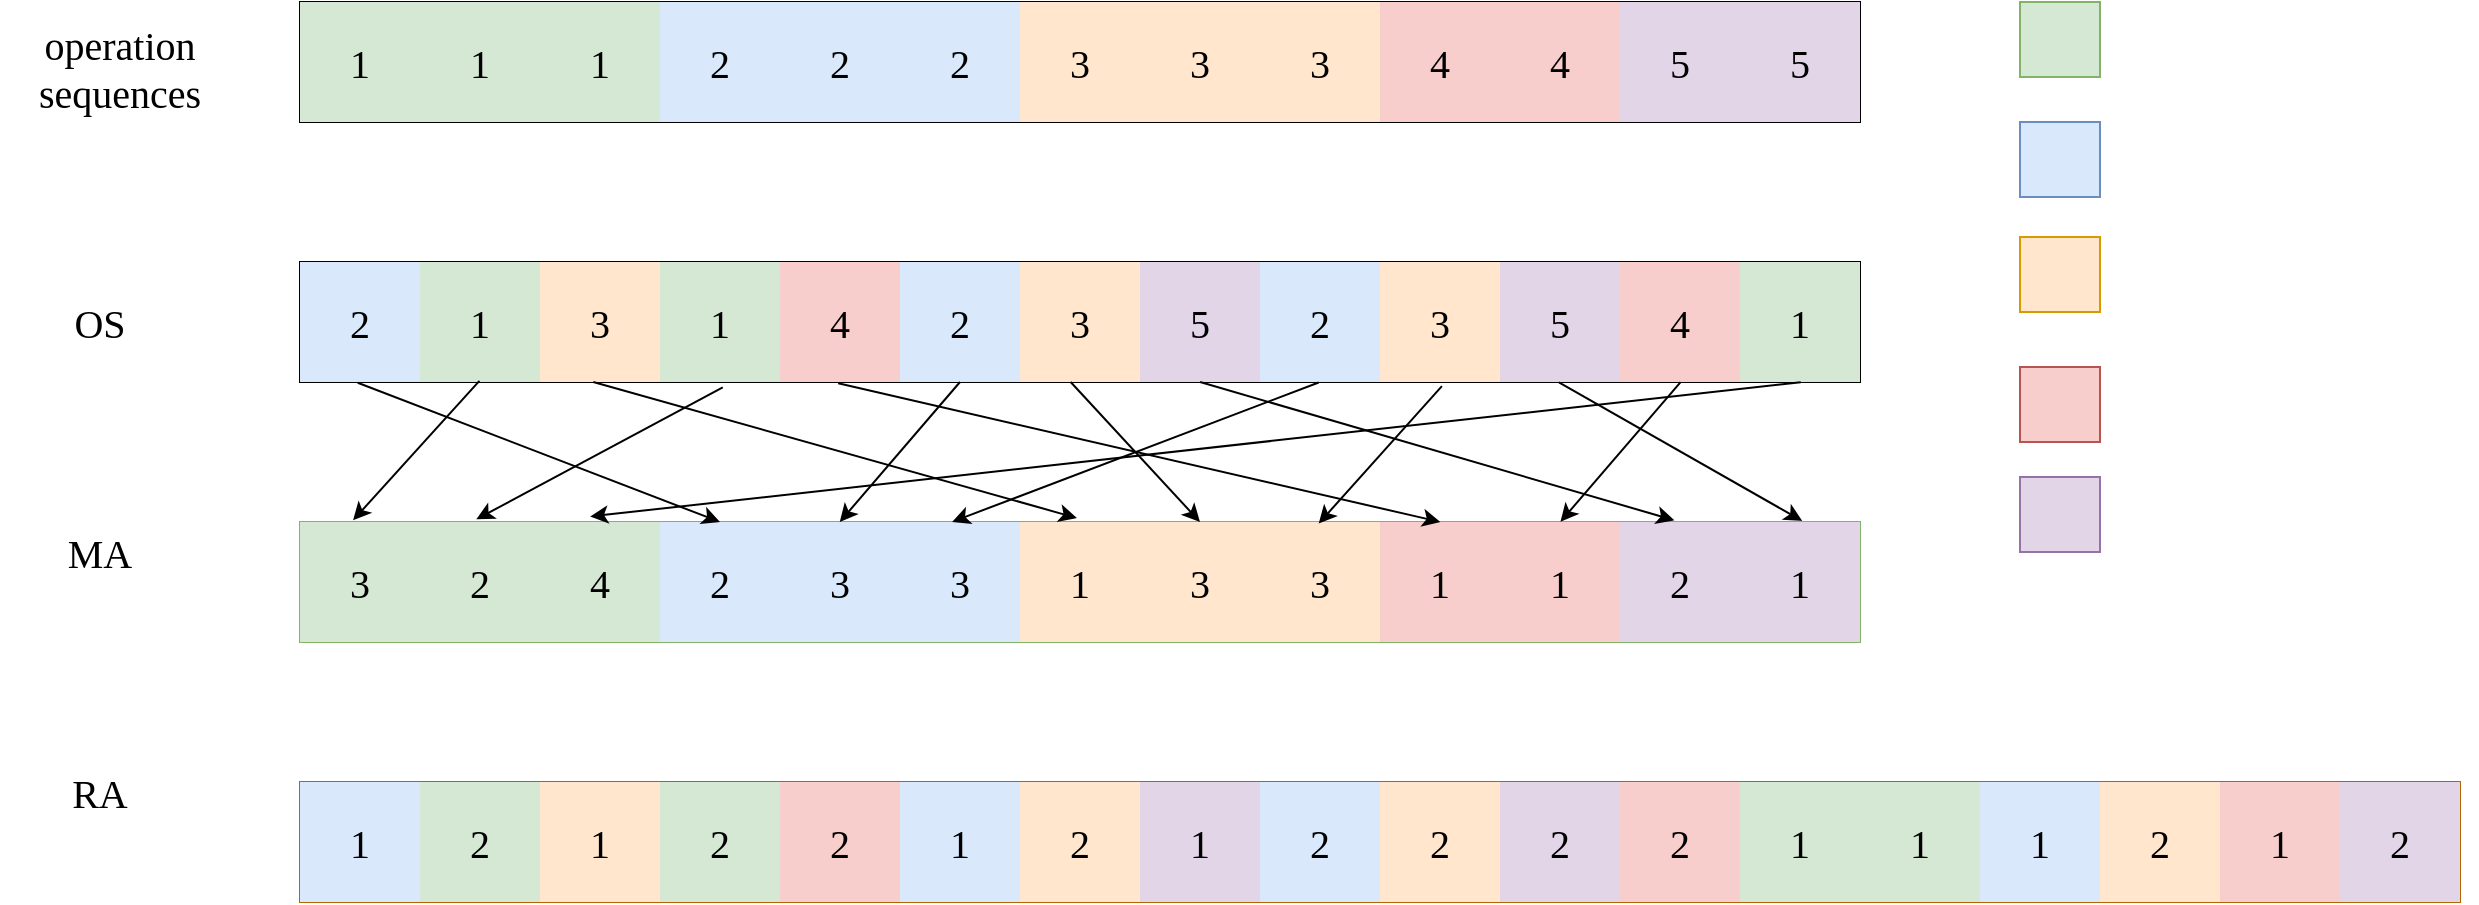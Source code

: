 <mxfile version="26.0.16">
  <diagram name="第 1 页" id="1Eva6R8q3uNSJoKUp0t2">
    <mxGraphModel dx="2257" dy="757" grid="1" gridSize="10" guides="1" tooltips="1" connect="1" arrows="1" fold="1" page="1" pageScale="1" pageWidth="827" pageHeight="1169" math="0" shadow="0">
      <root>
        <mxCell id="0" />
        <mxCell id="1" parent="0" />
        <mxCell id="XsVba3elednxEtef4jRt-15" value="" style="shape=table;startSize=0;container=1;collapsible=0;childLayout=tableLayout;fontSize=20;fontFamily=Times New Roman;" vertex="1" parent="1">
          <mxGeometry x="20" y="540" width="780" height="60" as="geometry" />
        </mxCell>
        <mxCell id="XsVba3elednxEtef4jRt-16" value="" style="shape=tableRow;horizontal=0;startSize=0;swimlaneHead=0;swimlaneBody=0;strokeColor=inherit;top=0;left=0;bottom=0;right=0;collapsible=0;dropTarget=0;fillColor=none;points=[[0,0.5],[1,0.5]];portConstraint=eastwest;fontSize=20;fontFamily=Times New Roman;" vertex="1" parent="XsVba3elednxEtef4jRt-15">
          <mxGeometry width="780" height="60" as="geometry" />
        </mxCell>
        <mxCell id="XsVba3elednxEtef4jRt-17" value="2" style="shape=partialRectangle;html=1;whiteSpace=wrap;connectable=0;strokeColor=#6c8ebf;overflow=hidden;fillColor=#dae8fc;top=0;left=0;bottom=0;right=0;pointerEvents=1;fontSize=20;fontFamily=Times New Roman;" vertex="1" parent="XsVba3elednxEtef4jRt-16">
          <mxGeometry width="60" height="60" as="geometry">
            <mxRectangle width="60" height="60" as="alternateBounds" />
          </mxGeometry>
        </mxCell>
        <mxCell id="XsVba3elednxEtef4jRt-18" value="1" style="shape=partialRectangle;html=1;whiteSpace=wrap;connectable=0;strokeColor=#82b366;overflow=hidden;fillColor=#d5e8d4;top=0;left=0;bottom=0;right=0;pointerEvents=1;fontSize=20;fontFamily=Times New Roman;" vertex="1" parent="XsVba3elednxEtef4jRt-16">
          <mxGeometry x="60" width="60" height="60" as="geometry">
            <mxRectangle width="60" height="60" as="alternateBounds" />
          </mxGeometry>
        </mxCell>
        <mxCell id="XsVba3elednxEtef4jRt-19" value="3" style="shape=partialRectangle;html=1;whiteSpace=wrap;connectable=0;strokeColor=#d79b00;overflow=hidden;fillColor=#ffe6cc;top=0;left=0;bottom=0;right=0;pointerEvents=1;fontSize=20;fontFamily=Times New Roman;" vertex="1" parent="XsVba3elednxEtef4jRt-16">
          <mxGeometry x="120" width="60" height="60" as="geometry">
            <mxRectangle width="60" height="60" as="alternateBounds" />
          </mxGeometry>
        </mxCell>
        <mxCell id="XsVba3elednxEtef4jRt-20" value="1" style="shape=partialRectangle;html=1;whiteSpace=wrap;connectable=0;strokeColor=#82b366;overflow=hidden;fillColor=#d5e8d4;top=0;left=0;bottom=0;right=0;pointerEvents=1;fontSize=20;fontFamily=Times New Roman;" vertex="1" parent="XsVba3elednxEtef4jRt-16">
          <mxGeometry x="180" width="60" height="60" as="geometry">
            <mxRectangle width="60" height="60" as="alternateBounds" />
          </mxGeometry>
        </mxCell>
        <mxCell id="XsVba3elednxEtef4jRt-21" value="4" style="shape=partialRectangle;html=1;whiteSpace=wrap;connectable=0;strokeColor=#b85450;overflow=hidden;fillColor=#f8cecc;top=0;left=0;bottom=0;right=0;pointerEvents=1;fontSize=20;fontFamily=Times New Roman;" vertex="1" parent="XsVba3elednxEtef4jRt-16">
          <mxGeometry x="240" width="60" height="60" as="geometry">
            <mxRectangle width="60" height="60" as="alternateBounds" />
          </mxGeometry>
        </mxCell>
        <mxCell id="XsVba3elednxEtef4jRt-22" value="2" style="shape=partialRectangle;html=1;whiteSpace=wrap;connectable=0;strokeColor=#6c8ebf;overflow=hidden;fillColor=#dae8fc;top=0;left=0;bottom=0;right=0;pointerEvents=1;fontSize=20;fontFamily=Times New Roman;" vertex="1" parent="XsVba3elednxEtef4jRt-16">
          <mxGeometry x="300" width="60" height="60" as="geometry">
            <mxRectangle width="60" height="60" as="alternateBounds" />
          </mxGeometry>
        </mxCell>
        <mxCell id="XsVba3elednxEtef4jRt-23" value="3" style="shape=partialRectangle;html=1;whiteSpace=wrap;connectable=0;strokeColor=#d79b00;overflow=hidden;fillColor=#ffe6cc;top=0;left=0;bottom=0;right=0;pointerEvents=1;fontSize=20;fontFamily=Times New Roman;" vertex="1" parent="XsVba3elednxEtef4jRt-16">
          <mxGeometry x="360" width="60" height="60" as="geometry">
            <mxRectangle width="60" height="60" as="alternateBounds" />
          </mxGeometry>
        </mxCell>
        <mxCell id="XsVba3elednxEtef4jRt-24" value="5" style="shape=partialRectangle;html=1;whiteSpace=wrap;connectable=0;strokeColor=#9673a6;overflow=hidden;fillColor=#e1d5e7;top=0;left=0;bottom=0;right=0;pointerEvents=1;fontSize=20;fontFamily=Times New Roman;" vertex="1" parent="XsVba3elednxEtef4jRt-16">
          <mxGeometry x="420" width="60" height="60" as="geometry">
            <mxRectangle width="60" height="60" as="alternateBounds" />
          </mxGeometry>
        </mxCell>
        <mxCell id="XsVba3elednxEtef4jRt-25" value="2" style="shape=partialRectangle;html=1;whiteSpace=wrap;connectable=0;strokeColor=#6c8ebf;overflow=hidden;fillColor=#dae8fc;top=0;left=0;bottom=0;right=0;pointerEvents=1;fontSize=20;fontFamily=Times New Roman;" vertex="1" parent="XsVba3elednxEtef4jRt-16">
          <mxGeometry x="480" width="60" height="60" as="geometry">
            <mxRectangle width="60" height="60" as="alternateBounds" />
          </mxGeometry>
        </mxCell>
        <mxCell id="XsVba3elednxEtef4jRt-26" value="3" style="shape=partialRectangle;html=1;whiteSpace=wrap;connectable=0;strokeColor=#d79b00;overflow=hidden;fillColor=#ffe6cc;top=0;left=0;bottom=0;right=0;pointerEvents=1;fontSize=20;fontFamily=Times New Roman;" vertex="1" parent="XsVba3elednxEtef4jRt-16">
          <mxGeometry x="540" width="60" height="60" as="geometry">
            <mxRectangle width="60" height="60" as="alternateBounds" />
          </mxGeometry>
        </mxCell>
        <mxCell id="XsVba3elednxEtef4jRt-27" value="5" style="shape=partialRectangle;html=1;whiteSpace=wrap;connectable=0;strokeColor=#9673a6;overflow=hidden;fillColor=#e1d5e7;top=0;left=0;bottom=0;right=0;pointerEvents=1;fontSize=20;fontFamily=Times New Roman;" vertex="1" parent="XsVba3elednxEtef4jRt-16">
          <mxGeometry x="600" width="60" height="60" as="geometry">
            <mxRectangle width="60" height="60" as="alternateBounds" />
          </mxGeometry>
        </mxCell>
        <mxCell id="XsVba3elednxEtef4jRt-28" value="4" style="shape=partialRectangle;html=1;whiteSpace=wrap;connectable=0;strokeColor=#b85450;overflow=hidden;fillColor=#f8cecc;top=0;left=0;bottom=0;right=0;pointerEvents=1;fontSize=20;fontFamily=Times New Roman;" vertex="1" parent="XsVba3elednxEtef4jRt-16">
          <mxGeometry x="660" width="60" height="60" as="geometry">
            <mxRectangle width="60" height="60" as="alternateBounds" />
          </mxGeometry>
        </mxCell>
        <mxCell id="XsVba3elednxEtef4jRt-29" value="1" style="shape=partialRectangle;html=1;whiteSpace=wrap;connectable=0;strokeColor=#82b366;overflow=hidden;fillColor=#d5e8d4;top=0;left=0;bottom=0;right=0;pointerEvents=1;fontSize=20;fontFamily=Times New Roman;" vertex="1" parent="XsVba3elednxEtef4jRt-16">
          <mxGeometry x="720" width="60" height="60" as="geometry">
            <mxRectangle width="60" height="60" as="alternateBounds" />
          </mxGeometry>
        </mxCell>
        <mxCell id="XsVba3elednxEtef4jRt-30" style="edgeStyle=orthogonalEdgeStyle;rounded=0;orthogonalLoop=1;jettySize=auto;html=1;exitX=1;exitY=0.5;exitDx=0;exitDy=0;fontSize=20;fontFamily=Times New Roman;" edge="1" parent="XsVba3elednxEtef4jRt-15" source="XsVba3elednxEtef4jRt-16" target="XsVba3elednxEtef4jRt-16">
          <mxGeometry relative="1" as="geometry" />
        </mxCell>
        <mxCell id="XsVba3elednxEtef4jRt-31" value="" style="shape=table;startSize=0;container=1;collapsible=0;childLayout=tableLayout;fontFamily=Times New Roman;fontSize=20;fillColor=#d5e8d4;strokeColor=#82b366;" vertex="1" parent="1">
          <mxGeometry x="20" y="670" width="780" height="60" as="geometry" />
        </mxCell>
        <mxCell id="XsVba3elednxEtef4jRt-32" value="" style="shape=tableRow;horizontal=0;startSize=0;swimlaneHead=0;swimlaneBody=0;strokeColor=inherit;top=0;left=0;bottom=0;right=0;collapsible=0;dropTarget=0;fillColor=none;points=[[0,0.5],[1,0.5]];portConstraint=eastwest;fontFamily=Times New Roman;fontSize=20;" vertex="1" parent="XsVba3elednxEtef4jRt-31">
          <mxGeometry width="780" height="60" as="geometry" />
        </mxCell>
        <mxCell id="XsVba3elednxEtef4jRt-33" value="3" style="shape=partialRectangle;html=1;whiteSpace=wrap;connectable=0;strokeColor=#82b366;overflow=hidden;fillColor=#d5e8d4;top=0;left=0;bottom=0;right=0;pointerEvents=1;fontFamily=Times New Roman;fontSize=20;" vertex="1" parent="XsVba3elednxEtef4jRt-32">
          <mxGeometry width="60" height="60" as="geometry">
            <mxRectangle width="60" height="60" as="alternateBounds" />
          </mxGeometry>
        </mxCell>
        <mxCell id="XsVba3elednxEtef4jRt-34" value="2" style="shape=partialRectangle;html=1;whiteSpace=wrap;connectable=0;strokeColor=#82b366;overflow=hidden;fillColor=#d5e8d4;top=0;left=0;bottom=0;right=0;pointerEvents=1;fontFamily=Times New Roman;fontSize=20;" vertex="1" parent="XsVba3elednxEtef4jRt-32">
          <mxGeometry x="60" width="60" height="60" as="geometry">
            <mxRectangle width="60" height="60" as="alternateBounds" />
          </mxGeometry>
        </mxCell>
        <mxCell id="XsVba3elednxEtef4jRt-35" value="4" style="shape=partialRectangle;html=1;whiteSpace=wrap;connectable=0;strokeColor=#82b366;overflow=hidden;fillColor=#d5e8d4;top=0;left=0;bottom=0;right=0;pointerEvents=1;fontFamily=Times New Roman;fontSize=20;" vertex="1" parent="XsVba3elednxEtef4jRt-32">
          <mxGeometry x="120" width="60" height="60" as="geometry">
            <mxRectangle width="60" height="60" as="alternateBounds" />
          </mxGeometry>
        </mxCell>
        <mxCell id="XsVba3elednxEtef4jRt-36" value="2" style="shape=partialRectangle;html=1;whiteSpace=wrap;connectable=0;strokeColor=#6c8ebf;overflow=hidden;fillColor=#dae8fc;top=0;left=0;bottom=0;right=0;pointerEvents=1;fontFamily=Times New Roman;fontSize=20;" vertex="1" parent="XsVba3elednxEtef4jRt-32">
          <mxGeometry x="180" width="60" height="60" as="geometry">
            <mxRectangle width="60" height="60" as="alternateBounds" />
          </mxGeometry>
        </mxCell>
        <mxCell id="XsVba3elednxEtef4jRt-37" value="3" style="shape=partialRectangle;html=1;whiteSpace=wrap;connectable=0;strokeColor=#6c8ebf;overflow=hidden;fillColor=#dae8fc;top=0;left=0;bottom=0;right=0;pointerEvents=1;fontFamily=Times New Roman;fontSize=20;" vertex="1" parent="XsVba3elednxEtef4jRt-32">
          <mxGeometry x="240" width="60" height="60" as="geometry">
            <mxRectangle width="60" height="60" as="alternateBounds" />
          </mxGeometry>
        </mxCell>
        <mxCell id="XsVba3elednxEtef4jRt-38" value="3" style="shape=partialRectangle;html=1;whiteSpace=wrap;connectable=0;strokeColor=#6c8ebf;overflow=hidden;fillColor=#dae8fc;top=0;left=0;bottom=0;right=0;pointerEvents=1;fontFamily=Times New Roman;fontSize=20;" vertex="1" parent="XsVba3elednxEtef4jRt-32">
          <mxGeometry x="300" width="60" height="60" as="geometry">
            <mxRectangle width="60" height="60" as="alternateBounds" />
          </mxGeometry>
        </mxCell>
        <mxCell id="XsVba3elednxEtef4jRt-39" value="1" style="shape=partialRectangle;html=1;whiteSpace=wrap;connectable=0;strokeColor=#d79b00;overflow=hidden;fillColor=#ffe6cc;top=0;left=0;bottom=0;right=0;pointerEvents=1;fontFamily=Times New Roman;fontSize=20;" vertex="1" parent="XsVba3elednxEtef4jRt-32">
          <mxGeometry x="360" width="60" height="60" as="geometry">
            <mxRectangle width="60" height="60" as="alternateBounds" />
          </mxGeometry>
        </mxCell>
        <mxCell id="XsVba3elednxEtef4jRt-40" value="3" style="shape=partialRectangle;html=1;whiteSpace=wrap;connectable=0;strokeColor=#d79b00;overflow=hidden;fillColor=#ffe6cc;top=0;left=0;bottom=0;right=0;pointerEvents=1;fontFamily=Times New Roman;fontSize=20;" vertex="1" parent="XsVba3elednxEtef4jRt-32">
          <mxGeometry x="420" width="60" height="60" as="geometry">
            <mxRectangle width="60" height="60" as="alternateBounds" />
          </mxGeometry>
        </mxCell>
        <mxCell id="XsVba3elednxEtef4jRt-41" value="3" style="shape=partialRectangle;html=1;whiteSpace=wrap;connectable=0;strokeColor=#d79b00;overflow=hidden;fillColor=#ffe6cc;top=0;left=0;bottom=0;right=0;pointerEvents=1;fontFamily=Times New Roman;fontSize=20;" vertex="1" parent="XsVba3elednxEtef4jRt-32">
          <mxGeometry x="480" width="60" height="60" as="geometry">
            <mxRectangle width="60" height="60" as="alternateBounds" />
          </mxGeometry>
        </mxCell>
        <mxCell id="XsVba3elednxEtef4jRt-42" value="1" style="shape=partialRectangle;html=1;whiteSpace=wrap;connectable=0;strokeColor=#b85450;overflow=hidden;fillColor=#f8cecc;top=0;left=0;bottom=0;right=0;pointerEvents=1;fontFamily=Times New Roman;fontSize=20;" vertex="1" parent="XsVba3elednxEtef4jRt-32">
          <mxGeometry x="540" width="60" height="60" as="geometry">
            <mxRectangle width="60" height="60" as="alternateBounds" />
          </mxGeometry>
        </mxCell>
        <mxCell id="XsVba3elednxEtef4jRt-43" value="1" style="shape=partialRectangle;html=1;whiteSpace=wrap;connectable=0;strokeColor=#b85450;overflow=hidden;fillColor=#f8cecc;top=0;left=0;bottom=0;right=0;pointerEvents=1;fontFamily=Times New Roman;fontSize=20;" vertex="1" parent="XsVba3elednxEtef4jRt-32">
          <mxGeometry x="600" width="60" height="60" as="geometry">
            <mxRectangle width="60" height="60" as="alternateBounds" />
          </mxGeometry>
        </mxCell>
        <mxCell id="XsVba3elednxEtef4jRt-44" value="2" style="shape=partialRectangle;html=1;whiteSpace=wrap;connectable=0;strokeColor=#9673a6;overflow=hidden;fillColor=#e1d5e7;top=0;left=0;bottom=0;right=0;pointerEvents=1;fontFamily=Times New Roman;fontSize=20;" vertex="1" parent="XsVba3elednxEtef4jRt-32">
          <mxGeometry x="660" width="60" height="60" as="geometry">
            <mxRectangle width="60" height="60" as="alternateBounds" />
          </mxGeometry>
        </mxCell>
        <mxCell id="XsVba3elednxEtef4jRt-45" value="1" style="shape=partialRectangle;html=1;whiteSpace=wrap;connectable=0;strokeColor=#9673a6;overflow=hidden;fillColor=#e1d5e7;top=0;left=0;bottom=0;right=0;pointerEvents=1;fontFamily=Times New Roman;fontSize=20;" vertex="1" parent="XsVba3elednxEtef4jRt-32">
          <mxGeometry x="720" width="60" height="60" as="geometry">
            <mxRectangle width="60" height="60" as="alternateBounds" />
          </mxGeometry>
        </mxCell>
        <mxCell id="XsVba3elednxEtef4jRt-46" style="edgeStyle=orthogonalEdgeStyle;rounded=0;orthogonalLoop=1;jettySize=auto;html=1;exitX=1;exitY=0.5;exitDx=0;exitDy=0;fontFamily=Times New Roman;fontSize=20;" edge="1" parent="XsVba3elednxEtef4jRt-31" source="XsVba3elednxEtef4jRt-32" target="XsVba3elednxEtef4jRt-32">
          <mxGeometry relative="1" as="geometry" />
        </mxCell>
        <mxCell id="XsVba3elednxEtef4jRt-47" value="" style="shape=table;startSize=0;container=1;collapsible=0;childLayout=tableLayout;fontFamily=Times New Roman;fontSize=20;fillColor=#fad7ac;strokeColor=#b46504;" vertex="1" parent="1">
          <mxGeometry x="20" y="800" width="1080" height="60" as="geometry" />
        </mxCell>
        <mxCell id="XsVba3elednxEtef4jRt-62" style="edgeStyle=orthogonalEdgeStyle;rounded=0;orthogonalLoop=1;jettySize=auto;html=1;exitX=1;exitY=0.5;exitDx=0;exitDy=0;fontFamily=Times New Roman;fontSize=20;" edge="1" parent="XsVba3elednxEtef4jRt-47" source="XsVba3elednxEtef4jRt-48" target="XsVba3elednxEtef4jRt-48">
          <mxGeometry relative="1" as="geometry" />
        </mxCell>
        <mxCell id="XsVba3elednxEtef4jRt-48" value="" style="shape=tableRow;horizontal=0;startSize=0;swimlaneHead=0;swimlaneBody=0;strokeColor=inherit;top=0;left=0;bottom=0;right=0;collapsible=0;dropTarget=0;fillColor=none;points=[[0,0.5],[1,0.5]];portConstraint=eastwest;fontFamily=Times New Roman;fontSize=20;" vertex="1" parent="XsVba3elednxEtef4jRt-47">
          <mxGeometry width="1080" height="60" as="geometry" />
        </mxCell>
        <mxCell id="XsVba3elednxEtef4jRt-49" value="1" style="shape=partialRectangle;html=1;whiteSpace=wrap;connectable=0;strokeColor=#6c8ebf;overflow=hidden;fillColor=#dae8fc;top=0;left=0;bottom=0;right=0;pointerEvents=1;fontFamily=Times New Roman;fontSize=20;" vertex="1" parent="XsVba3elednxEtef4jRt-48">
          <mxGeometry width="60" height="60" as="geometry">
            <mxRectangle width="60" height="60" as="alternateBounds" />
          </mxGeometry>
        </mxCell>
        <mxCell id="XsVba3elednxEtef4jRt-50" value="2" style="shape=partialRectangle;html=1;whiteSpace=wrap;connectable=0;strokeColor=#82b366;overflow=hidden;fillColor=#d5e8d4;top=0;left=0;bottom=0;right=0;pointerEvents=1;fontFamily=Times New Roman;fontSize=20;" vertex="1" parent="XsVba3elednxEtef4jRt-48">
          <mxGeometry x="60" width="60" height="60" as="geometry">
            <mxRectangle width="60" height="60" as="alternateBounds" />
          </mxGeometry>
        </mxCell>
        <mxCell id="XsVba3elednxEtef4jRt-51" value="1" style="shape=partialRectangle;html=1;whiteSpace=wrap;connectable=0;strokeColor=#d79b00;overflow=hidden;fillColor=#ffe6cc;top=0;left=0;bottom=0;right=0;pointerEvents=1;fontFamily=Times New Roman;fontSize=20;" vertex="1" parent="XsVba3elednxEtef4jRt-48">
          <mxGeometry x="120" width="60" height="60" as="geometry">
            <mxRectangle width="60" height="60" as="alternateBounds" />
          </mxGeometry>
        </mxCell>
        <mxCell id="XsVba3elednxEtef4jRt-52" value="2" style="shape=partialRectangle;html=1;whiteSpace=wrap;connectable=0;strokeColor=#82b366;overflow=hidden;fillColor=#d5e8d4;top=0;left=0;bottom=0;right=0;pointerEvents=1;fontFamily=Times New Roman;fontSize=20;" vertex="1" parent="XsVba3elednxEtef4jRt-48">
          <mxGeometry x="180" width="60" height="60" as="geometry">
            <mxRectangle width="60" height="60" as="alternateBounds" />
          </mxGeometry>
        </mxCell>
        <mxCell id="XsVba3elednxEtef4jRt-53" value="2" style="shape=partialRectangle;html=1;whiteSpace=wrap;connectable=0;strokeColor=#b85450;overflow=hidden;fillColor=#f8cecc;top=0;left=0;bottom=0;right=0;pointerEvents=1;fontFamily=Times New Roman;fontSize=20;" vertex="1" parent="XsVba3elednxEtef4jRt-48">
          <mxGeometry x="240" width="60" height="60" as="geometry">
            <mxRectangle width="60" height="60" as="alternateBounds" />
          </mxGeometry>
        </mxCell>
        <mxCell id="XsVba3elednxEtef4jRt-54" value="1" style="shape=partialRectangle;html=1;whiteSpace=wrap;connectable=0;strokeColor=#6c8ebf;overflow=hidden;fillColor=#dae8fc;top=0;left=0;bottom=0;right=0;pointerEvents=1;fontFamily=Times New Roman;fontSize=20;" vertex="1" parent="XsVba3elednxEtef4jRt-48">
          <mxGeometry x="300" width="60" height="60" as="geometry">
            <mxRectangle width="60" height="60" as="alternateBounds" />
          </mxGeometry>
        </mxCell>
        <mxCell id="XsVba3elednxEtef4jRt-55" value="2" style="shape=partialRectangle;html=1;whiteSpace=wrap;connectable=0;strokeColor=#d79b00;overflow=hidden;fillColor=#ffe6cc;top=0;left=0;bottom=0;right=0;pointerEvents=1;fontFamily=Times New Roman;fontSize=20;" vertex="1" parent="XsVba3elednxEtef4jRt-48">
          <mxGeometry x="360" width="60" height="60" as="geometry">
            <mxRectangle width="60" height="60" as="alternateBounds" />
          </mxGeometry>
        </mxCell>
        <mxCell id="XsVba3elednxEtef4jRt-56" value="1" style="shape=partialRectangle;html=1;whiteSpace=wrap;connectable=0;strokeColor=#9673a6;overflow=hidden;fillColor=#e1d5e7;top=0;left=0;bottom=0;right=0;pointerEvents=1;fontFamily=Times New Roman;fontSize=20;" vertex="1" parent="XsVba3elednxEtef4jRt-48">
          <mxGeometry x="420" width="60" height="60" as="geometry">
            <mxRectangle width="60" height="60" as="alternateBounds" />
          </mxGeometry>
        </mxCell>
        <mxCell id="XsVba3elednxEtef4jRt-57" value="2" style="shape=partialRectangle;html=1;whiteSpace=wrap;connectable=0;strokeColor=#6c8ebf;overflow=hidden;fillColor=#dae8fc;top=0;left=0;bottom=0;right=0;pointerEvents=1;fontFamily=Times New Roman;fontSize=20;" vertex="1" parent="XsVba3elednxEtef4jRt-48">
          <mxGeometry x="480" width="60" height="60" as="geometry">
            <mxRectangle width="60" height="60" as="alternateBounds" />
          </mxGeometry>
        </mxCell>
        <mxCell id="XsVba3elednxEtef4jRt-58" value="2" style="shape=partialRectangle;html=1;whiteSpace=wrap;connectable=0;strokeColor=#d79b00;overflow=hidden;fillColor=#ffe6cc;top=0;left=0;bottom=0;right=0;pointerEvents=1;fontFamily=Times New Roman;fontSize=20;" vertex="1" parent="XsVba3elednxEtef4jRt-48">
          <mxGeometry x="540" width="60" height="60" as="geometry">
            <mxRectangle width="60" height="60" as="alternateBounds" />
          </mxGeometry>
        </mxCell>
        <mxCell id="XsVba3elednxEtef4jRt-59" value="2" style="shape=partialRectangle;html=1;whiteSpace=wrap;connectable=0;strokeColor=#9673a6;overflow=hidden;fillColor=#e1d5e7;top=0;left=0;bottom=0;right=0;pointerEvents=1;fontFamily=Times New Roman;fontSize=20;" vertex="1" parent="XsVba3elednxEtef4jRt-48">
          <mxGeometry x="600" width="60" height="60" as="geometry">
            <mxRectangle width="60" height="60" as="alternateBounds" />
          </mxGeometry>
        </mxCell>
        <mxCell id="XsVba3elednxEtef4jRt-60" value="2" style="shape=partialRectangle;html=1;whiteSpace=wrap;connectable=0;strokeColor=#b85450;overflow=hidden;fillColor=#f8cecc;top=0;left=0;bottom=0;right=0;pointerEvents=1;fontFamily=Times New Roman;fontSize=20;" vertex="1" parent="XsVba3elednxEtef4jRt-48">
          <mxGeometry x="660" width="60" height="60" as="geometry">
            <mxRectangle width="60" height="60" as="alternateBounds" />
          </mxGeometry>
        </mxCell>
        <mxCell id="XsVba3elednxEtef4jRt-61" value="1" style="shape=partialRectangle;html=1;whiteSpace=wrap;connectable=0;strokeColor=#82b366;overflow=hidden;fillColor=#d5e8d4;top=0;left=0;bottom=0;right=0;pointerEvents=1;fontFamily=Times New Roman;fontSize=20;" vertex="1" parent="XsVba3elednxEtef4jRt-48">
          <mxGeometry x="720" width="60" height="60" as="geometry">
            <mxRectangle width="60" height="60" as="alternateBounds" />
          </mxGeometry>
        </mxCell>
        <mxCell id="XsVba3elednxEtef4jRt-84" value="1" style="shape=partialRectangle;html=1;whiteSpace=wrap;connectable=0;strokeColor=#82b366;overflow=hidden;fillColor=#d5e8d4;top=0;left=0;bottom=0;right=0;pointerEvents=1;fontFamily=Times New Roman;fontSize=20;" vertex="1" parent="XsVba3elednxEtef4jRt-48">
          <mxGeometry x="780" width="60" height="60" as="geometry">
            <mxRectangle width="60" height="60" as="alternateBounds" />
          </mxGeometry>
        </mxCell>
        <mxCell id="XsVba3elednxEtef4jRt-85" value="1" style="shape=partialRectangle;html=1;whiteSpace=wrap;connectable=0;strokeColor=#6c8ebf;overflow=hidden;fillColor=#dae8fc;top=0;left=0;bottom=0;right=0;pointerEvents=1;fontFamily=Times New Roman;fontSize=20;" vertex="1" parent="XsVba3elednxEtef4jRt-48">
          <mxGeometry x="840" width="60" height="60" as="geometry">
            <mxRectangle width="60" height="60" as="alternateBounds" />
          </mxGeometry>
        </mxCell>
        <mxCell id="XsVba3elednxEtef4jRt-86" value="2" style="shape=partialRectangle;html=1;whiteSpace=wrap;connectable=0;strokeColor=#d79b00;overflow=hidden;fillColor=#ffe6cc;top=0;left=0;bottom=0;right=0;pointerEvents=1;fontFamily=Times New Roman;fontSize=20;" vertex="1" parent="XsVba3elednxEtef4jRt-48">
          <mxGeometry x="900" width="60" height="60" as="geometry">
            <mxRectangle width="60" height="60" as="alternateBounds" />
          </mxGeometry>
        </mxCell>
        <mxCell id="XsVba3elednxEtef4jRt-87" value="1" style="shape=partialRectangle;html=1;whiteSpace=wrap;connectable=0;strokeColor=#b85450;overflow=hidden;fillColor=#f8cecc;top=0;left=0;bottom=0;right=0;pointerEvents=1;fontFamily=Times New Roman;fontSize=20;" vertex="1" parent="XsVba3elednxEtef4jRt-48">
          <mxGeometry x="960" width="60" height="60" as="geometry">
            <mxRectangle width="60" height="60" as="alternateBounds" />
          </mxGeometry>
        </mxCell>
        <mxCell id="XsVba3elednxEtef4jRt-88" value="2" style="shape=partialRectangle;html=1;whiteSpace=wrap;connectable=0;strokeColor=#9673a6;overflow=hidden;fillColor=#e1d5e7;top=0;left=0;bottom=0;right=0;pointerEvents=1;fontFamily=Times New Roman;fontSize=20;" vertex="1" parent="XsVba3elednxEtef4jRt-48">
          <mxGeometry x="1020" width="60" height="60" as="geometry">
            <mxRectangle width="60" height="60" as="alternateBounds" />
          </mxGeometry>
        </mxCell>
        <mxCell id="XsVba3elednxEtef4jRt-64" value="" style="shape=table;startSize=0;container=1;collapsible=0;childLayout=tableLayout;fontFamily=Times New Roman;fontSize=20;" vertex="1" parent="1">
          <mxGeometry x="20" y="410" width="780" height="60" as="geometry" />
        </mxCell>
        <mxCell id="XsVba3elednxEtef4jRt-65" value="" style="shape=tableRow;horizontal=0;startSize=0;swimlaneHead=0;swimlaneBody=0;strokeColor=inherit;top=0;left=0;bottom=0;right=0;collapsible=0;dropTarget=0;fillColor=none;points=[[0,0.5],[1,0.5]];portConstraint=eastwest;fontFamily=Times New Roman;fontSize=20;" vertex="1" parent="XsVba3elednxEtef4jRt-64">
          <mxGeometry width="780" height="60" as="geometry" />
        </mxCell>
        <mxCell id="XsVba3elednxEtef4jRt-66" value="1" style="shape=partialRectangle;html=1;whiteSpace=wrap;connectable=0;strokeColor=#82b366;overflow=hidden;fillColor=#d5e8d4;top=0;left=0;bottom=0;right=0;pointerEvents=1;fontFamily=Times New Roman;fontSize=20;" vertex="1" parent="XsVba3elednxEtef4jRt-65">
          <mxGeometry width="60" height="60" as="geometry">
            <mxRectangle width="60" height="60" as="alternateBounds" />
          </mxGeometry>
        </mxCell>
        <mxCell id="XsVba3elednxEtef4jRt-67" value="1" style="shape=partialRectangle;html=1;whiteSpace=wrap;connectable=0;strokeColor=#82b366;overflow=hidden;fillColor=#d5e8d4;top=0;left=0;bottom=0;right=0;pointerEvents=1;fontSize=20;fontFamily=Times New Roman;" vertex="1" parent="XsVba3elednxEtef4jRt-65">
          <mxGeometry x="60" width="60" height="60" as="geometry">
            <mxRectangle width="60" height="60" as="alternateBounds" />
          </mxGeometry>
        </mxCell>
        <mxCell id="XsVba3elednxEtef4jRt-68" value="1" style="shape=partialRectangle;html=1;whiteSpace=wrap;connectable=0;strokeColor=#82b366;overflow=hidden;fillColor=#d5e8d4;top=0;left=0;bottom=0;right=0;pointerEvents=1;fontFamily=Times New Roman;fontSize=20;" vertex="1" parent="XsVba3elednxEtef4jRt-65">
          <mxGeometry x="120" width="60" height="60" as="geometry">
            <mxRectangle width="60" height="60" as="alternateBounds" />
          </mxGeometry>
        </mxCell>
        <mxCell id="XsVba3elednxEtef4jRt-69" value="2" style="shape=partialRectangle;html=1;whiteSpace=wrap;connectable=0;strokeColor=#6c8ebf;overflow=hidden;fillColor=#dae8fc;top=0;left=0;bottom=0;right=0;pointerEvents=1;fontFamily=Times New Roman;fontSize=20;" vertex="1" parent="XsVba3elednxEtef4jRt-65">
          <mxGeometry x="180" width="60" height="60" as="geometry">
            <mxRectangle width="60" height="60" as="alternateBounds" />
          </mxGeometry>
        </mxCell>
        <mxCell id="XsVba3elednxEtef4jRt-70" value="2" style="shape=partialRectangle;html=1;whiteSpace=wrap;connectable=0;strokeColor=#6c8ebf;overflow=hidden;fillColor=#dae8fc;top=0;left=0;bottom=0;right=0;pointerEvents=1;fontFamily=Times New Roman;fontSize=20;" vertex="1" parent="XsVba3elednxEtef4jRt-65">
          <mxGeometry x="240" width="60" height="60" as="geometry">
            <mxRectangle width="60" height="60" as="alternateBounds" />
          </mxGeometry>
        </mxCell>
        <mxCell id="XsVba3elednxEtef4jRt-71" value="2" style="shape=partialRectangle;html=1;whiteSpace=wrap;connectable=0;strokeColor=#6c8ebf;overflow=hidden;fillColor=#dae8fc;top=0;left=0;bottom=0;right=0;pointerEvents=1;fontFamily=Times New Roman;fontSize=20;" vertex="1" parent="XsVba3elednxEtef4jRt-65">
          <mxGeometry x="300" width="60" height="60" as="geometry">
            <mxRectangle width="60" height="60" as="alternateBounds" />
          </mxGeometry>
        </mxCell>
        <mxCell id="XsVba3elednxEtef4jRt-72" value="3" style="shape=partialRectangle;html=1;whiteSpace=wrap;connectable=0;strokeColor=#d79b00;overflow=hidden;fillColor=#ffe6cc;top=0;left=0;bottom=0;right=0;pointerEvents=1;fontFamily=Times New Roman;fontSize=20;" vertex="1" parent="XsVba3elednxEtef4jRt-65">
          <mxGeometry x="360" width="60" height="60" as="geometry">
            <mxRectangle width="60" height="60" as="alternateBounds" />
          </mxGeometry>
        </mxCell>
        <mxCell id="XsVba3elednxEtef4jRt-73" value="3" style="shape=partialRectangle;html=1;whiteSpace=wrap;connectable=0;strokeColor=#d79b00;overflow=hidden;fillColor=#ffe6cc;top=0;left=0;bottom=0;right=0;pointerEvents=1;fontFamily=Times New Roman;fontSize=20;" vertex="1" parent="XsVba3elednxEtef4jRt-65">
          <mxGeometry x="420" width="60" height="60" as="geometry">
            <mxRectangle width="60" height="60" as="alternateBounds" />
          </mxGeometry>
        </mxCell>
        <mxCell id="XsVba3elednxEtef4jRt-74" value="3" style="shape=partialRectangle;html=1;whiteSpace=wrap;connectable=0;strokeColor=#d79b00;overflow=hidden;fillColor=#ffe6cc;top=0;left=0;bottom=0;right=0;pointerEvents=1;fontFamily=Times New Roman;fontSize=20;" vertex="1" parent="XsVba3elednxEtef4jRt-65">
          <mxGeometry x="480" width="60" height="60" as="geometry">
            <mxRectangle width="60" height="60" as="alternateBounds" />
          </mxGeometry>
        </mxCell>
        <mxCell id="XsVba3elednxEtef4jRt-75" value="4" style="shape=partialRectangle;html=1;whiteSpace=wrap;connectable=0;strokeColor=#b85450;overflow=hidden;fillColor=#f8cecc;top=0;left=0;bottom=0;right=0;pointerEvents=1;fontFamily=Times New Roman;fontSize=20;" vertex="1" parent="XsVba3elednxEtef4jRt-65">
          <mxGeometry x="540" width="60" height="60" as="geometry">
            <mxRectangle width="60" height="60" as="alternateBounds" />
          </mxGeometry>
        </mxCell>
        <mxCell id="XsVba3elednxEtef4jRt-76" value="4" style="shape=partialRectangle;html=1;whiteSpace=wrap;connectable=0;strokeColor=#b85450;overflow=hidden;fillColor=#f8cecc;top=0;left=0;bottom=0;right=0;pointerEvents=1;fontFamily=Times New Roman;fontSize=20;" vertex="1" parent="XsVba3elednxEtef4jRt-65">
          <mxGeometry x="600" width="60" height="60" as="geometry">
            <mxRectangle width="60" height="60" as="alternateBounds" />
          </mxGeometry>
        </mxCell>
        <mxCell id="XsVba3elednxEtef4jRt-77" value="5" style="shape=partialRectangle;html=1;whiteSpace=wrap;connectable=0;strokeColor=#9673a6;overflow=hidden;fillColor=#e1d5e7;top=0;left=0;bottom=0;right=0;pointerEvents=1;fontFamily=Times New Roman;fontSize=20;" vertex="1" parent="XsVba3elednxEtef4jRt-65">
          <mxGeometry x="660" width="60" height="60" as="geometry">
            <mxRectangle width="60" height="60" as="alternateBounds" />
          </mxGeometry>
        </mxCell>
        <mxCell id="XsVba3elednxEtef4jRt-78" value="5" style="shape=partialRectangle;html=1;whiteSpace=wrap;connectable=0;strokeColor=#9673a6;overflow=hidden;fillColor=#e1d5e7;top=0;left=0;bottom=0;right=0;pointerEvents=1;fontFamily=Times New Roman;fontSize=20;" vertex="1" parent="XsVba3elednxEtef4jRt-65">
          <mxGeometry x="720" width="60" height="60" as="geometry">
            <mxRectangle width="60" height="60" as="alternateBounds" />
          </mxGeometry>
        </mxCell>
        <mxCell id="XsVba3elednxEtef4jRt-79" style="edgeStyle=orthogonalEdgeStyle;rounded=0;orthogonalLoop=1;jettySize=auto;html=1;exitX=1;exitY=0.5;exitDx=0;exitDy=0;fontFamily=Times New Roman;fontSize=20;" edge="1" parent="XsVba3elednxEtef4jRt-64" source="XsVba3elednxEtef4jRt-65" target="XsVba3elednxEtef4jRt-65">
          <mxGeometry relative="1" as="geometry" />
        </mxCell>
        <mxCell id="XsVba3elednxEtef4jRt-80" value="OS" style="text;strokeColor=none;align=center;fillColor=none;html=1;verticalAlign=middle;whiteSpace=wrap;rounded=0;fontFamily=Times New Roman;fontSize=20;" vertex="1" parent="1">
          <mxGeometry x="-110" y="555" width="60" height="30" as="geometry" />
        </mxCell>
        <mxCell id="XsVba3elednxEtef4jRt-81" value="RA" style="text;strokeColor=none;align=center;fillColor=none;html=1;verticalAlign=middle;whiteSpace=wrap;rounded=0;fontFamily=Times New Roman;fontSize=20;" vertex="1" parent="1">
          <mxGeometry x="-110" y="790" width="60" height="30" as="geometry" />
        </mxCell>
        <mxCell id="XsVba3elednxEtef4jRt-82" value="MA" style="text;strokeColor=none;align=center;fillColor=none;html=1;verticalAlign=middle;whiteSpace=wrap;rounded=0;fontFamily=Times New Roman;fontSize=20;" vertex="1" parent="1">
          <mxGeometry x="-110" y="670" width="60" height="30" as="geometry" />
        </mxCell>
        <mxCell id="XsVba3elednxEtef4jRt-83" value="operation sequences" style="text;strokeColor=none;align=center;fillColor=none;html=1;verticalAlign=middle;whiteSpace=wrap;rounded=0;fontFamily=Times New Roman;fontSize=20;" vertex="1" parent="1">
          <mxGeometry x="-130" y="410" width="120" height="65" as="geometry" />
        </mxCell>
        <mxCell id="XsVba3elednxEtef4jRt-89" value="" style="endArrow=classic;html=1;rounded=0;exitX=0.037;exitY=1.006;exitDx=0;exitDy=0;exitPerimeter=0;" edge="1" parent="1" source="XsVba3elednxEtef4jRt-16">
          <mxGeometry width="50" height="50" relative="1" as="geometry">
            <mxPoint x="220" y="660" as="sourcePoint" />
            <mxPoint x="230" y="670" as="targetPoint" />
          </mxGeometry>
        </mxCell>
        <mxCell id="XsVba3elednxEtef4jRt-90" value="" style="endArrow=classic;html=1;rounded=0;exitX=0.115;exitY=0.991;exitDx=0;exitDy=0;exitPerimeter=0;entryX=0.034;entryY=-0.014;entryDx=0;entryDy=0;entryPerimeter=0;" edge="1" parent="1" source="XsVba3elednxEtef4jRt-16" target="XsVba3elednxEtef4jRt-32">
          <mxGeometry width="50" height="50" relative="1" as="geometry">
            <mxPoint x="59" y="610" as="sourcePoint" />
            <mxPoint x="240" y="680" as="targetPoint" />
          </mxGeometry>
        </mxCell>
        <mxCell id="XsVba3elednxEtef4jRt-91" value="" style="endArrow=classic;html=1;rounded=0;exitX=0.188;exitY=1;exitDx=0;exitDy=0;exitPerimeter=0;entryX=0.498;entryY=-0.033;entryDx=0;entryDy=0;entryPerimeter=0;" edge="1" parent="1" source="XsVba3elednxEtef4jRt-16" target="XsVba3elednxEtef4jRt-32">
          <mxGeometry width="50" height="50" relative="1" as="geometry">
            <mxPoint x="69" y="620" as="sourcePoint" />
            <mxPoint x="250" y="690" as="targetPoint" />
          </mxGeometry>
        </mxCell>
        <mxCell id="XsVba3elednxEtef4jRt-92" value="" style="endArrow=classic;html=1;rounded=0;exitX=0.271;exitY=1.044;exitDx=0;exitDy=0;exitPerimeter=0;entryX=0.113;entryY=-0.022;entryDx=0;entryDy=0;entryPerimeter=0;" edge="1" parent="1" source="XsVba3elednxEtef4jRt-16" target="XsVba3elednxEtef4jRt-32">
          <mxGeometry width="50" height="50" relative="1" as="geometry">
            <mxPoint x="79" y="630" as="sourcePoint" />
            <mxPoint x="260" y="700" as="targetPoint" />
          </mxGeometry>
        </mxCell>
        <mxCell id="XsVba3elednxEtef4jRt-93" value="" style="endArrow=classic;html=1;rounded=0;exitX=0.345;exitY=1.011;exitDx=0;exitDy=0;exitPerimeter=0;entryX=0.731;entryY=0;entryDx=0;entryDy=0;entryPerimeter=0;" edge="1" parent="1" source="XsVba3elednxEtef4jRt-16" target="XsVba3elednxEtef4jRt-32">
          <mxGeometry width="50" height="50" relative="1" as="geometry">
            <mxPoint x="89" y="640" as="sourcePoint" />
            <mxPoint x="460" y="650" as="targetPoint" />
          </mxGeometry>
        </mxCell>
        <mxCell id="XsVba3elednxEtef4jRt-94" value="" style="endArrow=classic;html=1;rounded=0;entryX=0.346;entryY=0;entryDx=0;entryDy=0;entryPerimeter=0;" edge="1" parent="1" target="XsVba3elednxEtef4jRt-32">
          <mxGeometry width="50" height="50" relative="1" as="geometry">
            <mxPoint x="350" y="600" as="sourcePoint" />
            <mxPoint x="280" y="720" as="targetPoint" />
          </mxGeometry>
        </mxCell>
        <mxCell id="XsVba3elednxEtef4jRt-95" value="" style="endArrow=classic;html=1;rounded=0;exitX=0.494;exitY=1;exitDx=0;exitDy=0;exitPerimeter=0;" edge="1" parent="1" source="XsVba3elednxEtef4jRt-16">
          <mxGeometry width="50" height="50" relative="1" as="geometry">
            <mxPoint x="109" y="660" as="sourcePoint" />
            <mxPoint x="470" y="670" as="targetPoint" />
          </mxGeometry>
        </mxCell>
        <mxCell id="XsVba3elednxEtef4jRt-96" value="" style="endArrow=classic;html=1;rounded=0;entryX=0.881;entryY=-0.014;entryDx=0;entryDy=0;entryPerimeter=0;exitX=0.577;exitY=1;exitDx=0;exitDy=0;exitPerimeter=0;" edge="1" parent="1" source="XsVba3elednxEtef4jRt-16" target="XsVba3elednxEtef4jRt-32">
          <mxGeometry width="50" height="50" relative="1" as="geometry">
            <mxPoint x="470" y="610" as="sourcePoint" />
            <mxPoint x="650.5" y="670" as="targetPoint" />
          </mxGeometry>
        </mxCell>
        <mxCell id="XsVba3elednxEtef4jRt-97" value="" style="endArrow=classic;html=1;rounded=0;entryX=0.418;entryY=-0.001;entryDx=0;entryDy=0;entryPerimeter=0;exitX=0.653;exitY=1.004;exitDx=0;exitDy=0;exitPerimeter=0;" edge="1" parent="1" source="XsVba3elednxEtef4jRt-16" target="XsVba3elednxEtef4jRt-32">
          <mxGeometry width="50" height="50" relative="1" as="geometry">
            <mxPoint x="529" y="600" as="sourcePoint" />
            <mxPoint x="710" y="670" as="targetPoint" />
          </mxGeometry>
        </mxCell>
        <mxCell id="XsVba3elednxEtef4jRt-98" value="" style="endArrow=classic;html=1;rounded=0;exitX=0.732;exitY=1.034;exitDx=0;exitDy=0;exitPerimeter=0;entryX=0.653;entryY=0.013;entryDx=0;entryDy=0;entryPerimeter=0;" edge="1" parent="1" source="XsVba3elednxEtef4jRt-16" target="XsVba3elednxEtef4jRt-32">
          <mxGeometry width="50" height="50" relative="1" as="geometry">
            <mxPoint x="139" y="690" as="sourcePoint" />
            <mxPoint x="320" y="760" as="targetPoint" />
          </mxGeometry>
        </mxCell>
        <mxCell id="XsVba3elednxEtef4jRt-99" value="" style="endArrow=classic;html=1;rounded=0;exitX=0.807;exitY=1.003;exitDx=0;exitDy=0;exitPerimeter=0;entryX=0.963;entryY=-0.009;entryDx=0;entryDy=0;entryPerimeter=0;" edge="1" parent="1" source="XsVba3elednxEtef4jRt-16" target="XsVba3elednxEtef4jRt-32">
          <mxGeometry width="50" height="50" relative="1" as="geometry">
            <mxPoint x="660" y="630" as="sourcePoint" />
            <mxPoint x="841" y="700" as="targetPoint" />
          </mxGeometry>
        </mxCell>
        <mxCell id="XsVba3elednxEtef4jRt-100" value="" style="endArrow=classic;html=1;rounded=0;exitX=0.885;exitY=1.001;exitDx=0;exitDy=0;exitPerimeter=0;entryX=0.808;entryY=-0.002;entryDx=0;entryDy=0;entryPerimeter=0;" edge="1" parent="1" source="XsVba3elednxEtef4jRt-16" target="XsVba3elednxEtef4jRt-32">
          <mxGeometry width="50" height="50" relative="1" as="geometry">
            <mxPoint x="159" y="710" as="sourcePoint" />
            <mxPoint x="340" y="780" as="targetPoint" />
          </mxGeometry>
        </mxCell>
        <mxCell id="XsVba3elednxEtef4jRt-101" value="" style="endArrow=classic;html=1;rounded=0;exitX=0.962;exitY=1.002;exitDx=0;exitDy=0;exitPerimeter=0;entryX=0.186;entryY=-0.046;entryDx=0;entryDy=0;entryPerimeter=0;" edge="1" parent="1" source="XsVba3elednxEtef4jRt-16" target="XsVba3elednxEtef4jRt-32">
          <mxGeometry width="50" height="50" relative="1" as="geometry">
            <mxPoint x="760" y="610" as="sourcePoint" />
            <mxPoint x="480" y="660" as="targetPoint" />
          </mxGeometry>
        </mxCell>
        <mxCell id="XsVba3elednxEtef4jRt-102" value="" style="shape=table;startSize=0;container=1;collapsible=0;childLayout=tableLayout;fillColor=#dae8fc;strokeColor=#6c8ebf;" vertex="1" parent="1">
          <mxGeometry x="880" y="470" width="40" height="37.5" as="geometry" />
        </mxCell>
        <mxCell id="XsVba3elednxEtef4jRt-103" value="" style="shape=tableRow;horizontal=0;startSize=0;swimlaneHead=0;swimlaneBody=0;strokeColor=inherit;top=0;left=0;bottom=0;right=0;collapsible=0;dropTarget=0;fillColor=none;points=[[0,0.5],[1,0.5]];portConstraint=eastwest;" vertex="1" parent="XsVba3elednxEtef4jRt-102">
          <mxGeometry width="40" height="38" as="geometry" />
        </mxCell>
        <mxCell id="XsVba3elednxEtef4jRt-104" value="" style="shape=partialRectangle;html=1;whiteSpace=wrap;connectable=0;strokeColor=inherit;overflow=hidden;fillColor=none;top=0;left=0;bottom=0;right=0;pointerEvents=1;" vertex="1" parent="XsVba3elednxEtef4jRt-103">
          <mxGeometry width="40" height="38" as="geometry">
            <mxRectangle width="40" height="38" as="alternateBounds" />
          </mxGeometry>
        </mxCell>
        <mxCell id="XsVba3elednxEtef4jRt-105" value="" style="shape=table;startSize=0;container=1;collapsible=0;childLayout=tableLayout;fillColor=#d5e8d4;strokeColor=#82b366;" vertex="1" parent="1">
          <mxGeometry x="880" y="410" width="40" height="37.5" as="geometry" />
        </mxCell>
        <mxCell id="XsVba3elednxEtef4jRt-106" value="" style="shape=tableRow;horizontal=0;startSize=0;swimlaneHead=0;swimlaneBody=0;strokeColor=inherit;top=0;left=0;bottom=0;right=0;collapsible=0;dropTarget=0;fillColor=none;points=[[0,0.5],[1,0.5]];portConstraint=eastwest;" vertex="1" parent="XsVba3elednxEtef4jRt-105">
          <mxGeometry width="40" height="38" as="geometry" />
        </mxCell>
        <mxCell id="XsVba3elednxEtef4jRt-107" value="" style="shape=partialRectangle;html=1;whiteSpace=wrap;connectable=0;strokeColor=inherit;overflow=hidden;fillColor=none;top=0;left=0;bottom=0;right=0;pointerEvents=1;" vertex="1" parent="XsVba3elednxEtef4jRt-106">
          <mxGeometry width="40" height="38" as="geometry">
            <mxRectangle width="40" height="38" as="alternateBounds" />
          </mxGeometry>
        </mxCell>
        <mxCell id="XsVba3elednxEtef4jRt-108" value="" style="shape=table;startSize=0;container=1;collapsible=0;childLayout=tableLayout;fillColor=#e1d5e7;strokeColor=#9673a6;" vertex="1" parent="1">
          <mxGeometry x="880" y="647.5" width="40" height="37.5" as="geometry" />
        </mxCell>
        <mxCell id="XsVba3elednxEtef4jRt-109" value="" style="shape=tableRow;horizontal=0;startSize=0;swimlaneHead=0;swimlaneBody=0;strokeColor=inherit;top=0;left=0;bottom=0;right=0;collapsible=0;dropTarget=0;fillColor=none;points=[[0,0.5],[1,0.5]];portConstraint=eastwest;" vertex="1" parent="XsVba3elednxEtef4jRt-108">
          <mxGeometry width="40" height="38" as="geometry" />
        </mxCell>
        <mxCell id="XsVba3elednxEtef4jRt-110" value="" style="shape=partialRectangle;html=1;whiteSpace=wrap;connectable=0;strokeColor=inherit;overflow=hidden;fillColor=none;top=0;left=0;bottom=0;right=0;pointerEvents=1;" vertex="1" parent="XsVba3elednxEtef4jRt-109">
          <mxGeometry width="40" height="38" as="geometry">
            <mxRectangle width="40" height="38" as="alternateBounds" />
          </mxGeometry>
        </mxCell>
        <mxCell id="XsVba3elednxEtef4jRt-111" value="" style="shape=table;startSize=0;container=1;collapsible=0;childLayout=tableLayout;fillColor=#ffe6cc;strokeColor=#d79b00;" vertex="1" parent="1">
          <mxGeometry x="880" y="527.5" width="40" height="37.5" as="geometry" />
        </mxCell>
        <mxCell id="XsVba3elednxEtef4jRt-112" value="" style="shape=tableRow;horizontal=0;startSize=0;swimlaneHead=0;swimlaneBody=0;strokeColor=inherit;top=0;left=0;bottom=0;right=0;collapsible=0;dropTarget=0;fillColor=none;points=[[0,0.5],[1,0.5]];portConstraint=eastwest;" vertex="1" parent="XsVba3elednxEtef4jRt-111">
          <mxGeometry width="40" height="38" as="geometry" />
        </mxCell>
        <mxCell id="XsVba3elednxEtef4jRt-113" value="" style="shape=partialRectangle;html=1;whiteSpace=wrap;connectable=0;strokeColor=inherit;overflow=hidden;fillColor=none;top=0;left=0;bottom=0;right=0;pointerEvents=1;" vertex="1" parent="XsVba3elednxEtef4jRt-112">
          <mxGeometry width="40" height="38" as="geometry">
            <mxRectangle width="40" height="38" as="alternateBounds" />
          </mxGeometry>
        </mxCell>
        <mxCell id="XsVba3elednxEtef4jRt-114" value="" style="shape=table;startSize=0;container=1;collapsible=0;childLayout=tableLayout;fillColor=#f8cecc;strokeColor=#b85450;" vertex="1" parent="1">
          <mxGeometry x="880" y="592.5" width="40" height="37.5" as="geometry" />
        </mxCell>
        <mxCell id="XsVba3elednxEtef4jRt-115" value="" style="shape=tableRow;horizontal=0;startSize=0;swimlaneHead=0;swimlaneBody=0;strokeColor=inherit;top=0;left=0;bottom=0;right=0;collapsible=0;dropTarget=0;fillColor=none;points=[[0,0.5],[1,0.5]];portConstraint=eastwest;" vertex="1" parent="XsVba3elednxEtef4jRt-114">
          <mxGeometry width="40" height="38" as="geometry" />
        </mxCell>
        <mxCell id="XsVba3elednxEtef4jRt-116" value="" style="shape=partialRectangle;html=1;whiteSpace=wrap;connectable=0;strokeColor=inherit;overflow=hidden;fillColor=none;top=0;left=0;bottom=0;right=0;pointerEvents=1;" vertex="1" parent="XsVba3elednxEtef4jRt-115">
          <mxGeometry width="40" height="38" as="geometry">
            <mxRectangle width="40" height="38" as="alternateBounds" />
          </mxGeometry>
        </mxCell>
      </root>
    </mxGraphModel>
  </diagram>
</mxfile>
